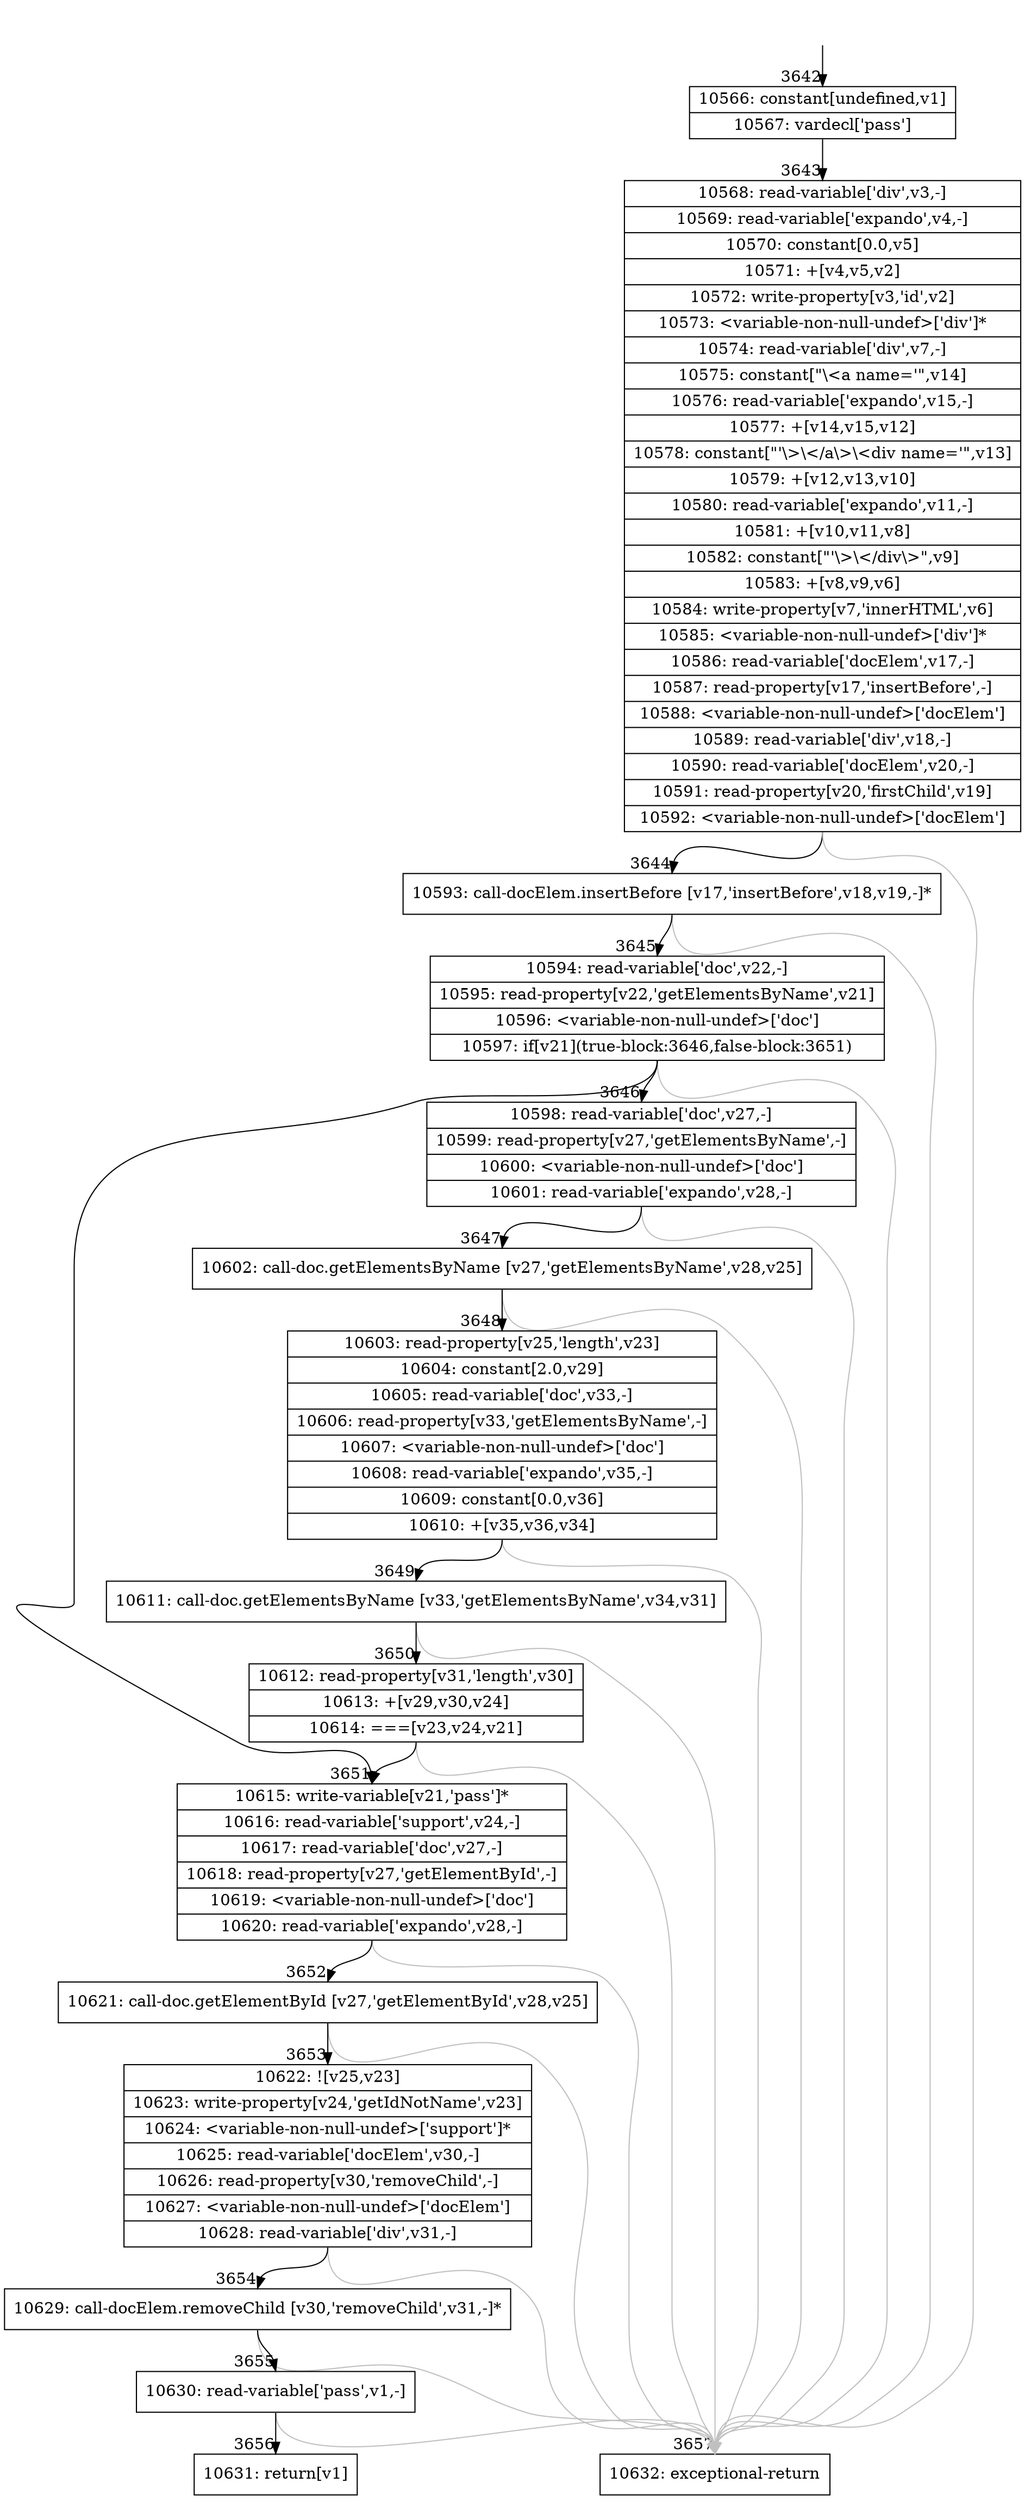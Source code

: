 digraph {
rankdir="TD"
BB_entry237[shape=none,label=""];
BB_entry237 -> BB3642 [tailport=s, headport=n, headlabel="    3642"]
BB3642 [shape=record label="{10566: constant[undefined,v1]|10567: vardecl['pass']}" ] 
BB3642 -> BB3643 [tailport=s, headport=n, headlabel="      3643"]
BB3643 [shape=record label="{10568: read-variable['div',v3,-]|10569: read-variable['expando',v4,-]|10570: constant[0.0,v5]|10571: +[v4,v5,v2]|10572: write-property[v3,'id',v2]|10573: \<variable-non-null-undef\>['div']*|10574: read-variable['div',v7,-]|10575: constant[\"\\\<a name='\",v14]|10576: read-variable['expando',v15,-]|10577: +[v14,v15,v12]|10578: constant[\"'\\\>\\\</a\\\>\\\<div name='\",v13]|10579: +[v12,v13,v10]|10580: read-variable['expando',v11,-]|10581: +[v10,v11,v8]|10582: constant[\"'\\\>\\\</div\\\>\",v9]|10583: +[v8,v9,v6]|10584: write-property[v7,'innerHTML',v6]|10585: \<variable-non-null-undef\>['div']*|10586: read-variable['docElem',v17,-]|10587: read-property[v17,'insertBefore',-]|10588: \<variable-non-null-undef\>['docElem']|10589: read-variable['div',v18,-]|10590: read-variable['docElem',v20,-]|10591: read-property[v20,'firstChild',v19]|10592: \<variable-non-null-undef\>['docElem']}" ] 
BB3643 -> BB3644 [tailport=s, headport=n, headlabel="      3644"]
BB3643 -> BB3657 [tailport=s, headport=n, color=gray, headlabel="      3657"]
BB3644 [shape=record label="{10593: call-docElem.insertBefore [v17,'insertBefore',v18,v19,-]*}" ] 
BB3644 -> BB3645 [tailport=s, headport=n, headlabel="      3645"]
BB3644 -> BB3657 [tailport=s, headport=n, color=gray]
BB3645 [shape=record label="{10594: read-variable['doc',v22,-]|10595: read-property[v22,'getElementsByName',v21]|10596: \<variable-non-null-undef\>['doc']|10597: if[v21](true-block:3646,false-block:3651)}" ] 
BB3645 -> BB3651 [tailport=s, headport=n, headlabel="      3651"]
BB3645 -> BB3646 [tailport=s, headport=n, headlabel="      3646"]
BB3645 -> BB3657 [tailport=s, headport=n, color=gray]
BB3646 [shape=record label="{10598: read-variable['doc',v27,-]|10599: read-property[v27,'getElementsByName',-]|10600: \<variable-non-null-undef\>['doc']|10601: read-variable['expando',v28,-]}" ] 
BB3646 -> BB3647 [tailport=s, headport=n, headlabel="      3647"]
BB3646 -> BB3657 [tailport=s, headport=n, color=gray]
BB3647 [shape=record label="{10602: call-doc.getElementsByName [v27,'getElementsByName',v28,v25]}" ] 
BB3647 -> BB3648 [tailport=s, headport=n, headlabel="      3648"]
BB3647 -> BB3657 [tailport=s, headport=n, color=gray]
BB3648 [shape=record label="{10603: read-property[v25,'length',v23]|10604: constant[2.0,v29]|10605: read-variable['doc',v33,-]|10606: read-property[v33,'getElementsByName',-]|10607: \<variable-non-null-undef\>['doc']|10608: read-variable['expando',v35,-]|10609: constant[0.0,v36]|10610: +[v35,v36,v34]}" ] 
BB3648 -> BB3649 [tailport=s, headport=n, headlabel="      3649"]
BB3648 -> BB3657 [tailport=s, headport=n, color=gray]
BB3649 [shape=record label="{10611: call-doc.getElementsByName [v33,'getElementsByName',v34,v31]}" ] 
BB3649 -> BB3650 [tailport=s, headport=n, headlabel="      3650"]
BB3649 -> BB3657 [tailport=s, headport=n, color=gray]
BB3650 [shape=record label="{10612: read-property[v31,'length',v30]|10613: +[v29,v30,v24]|10614: ===[v23,v24,v21]}" ] 
BB3650 -> BB3651 [tailport=s, headport=n]
BB3650 -> BB3657 [tailport=s, headport=n, color=gray]
BB3651 [shape=record label="{10615: write-variable[v21,'pass']*|10616: read-variable['support',v24,-]|10617: read-variable['doc',v27,-]|10618: read-property[v27,'getElementById',-]|10619: \<variable-non-null-undef\>['doc']|10620: read-variable['expando',v28,-]}" ] 
BB3651 -> BB3652 [tailport=s, headport=n, headlabel="      3652"]
BB3651 -> BB3657 [tailport=s, headport=n, color=gray]
BB3652 [shape=record label="{10621: call-doc.getElementById [v27,'getElementById',v28,v25]}" ] 
BB3652 -> BB3653 [tailport=s, headport=n, headlabel="      3653"]
BB3652 -> BB3657 [tailport=s, headport=n, color=gray]
BB3653 [shape=record label="{10622: ![v25,v23]|10623: write-property[v24,'getIdNotName',v23]|10624: \<variable-non-null-undef\>['support']*|10625: read-variable['docElem',v30,-]|10626: read-property[v30,'removeChild',-]|10627: \<variable-non-null-undef\>['docElem']|10628: read-variable['div',v31,-]}" ] 
BB3653 -> BB3654 [tailport=s, headport=n, headlabel="      3654"]
BB3653 -> BB3657 [tailport=s, headport=n, color=gray]
BB3654 [shape=record label="{10629: call-docElem.removeChild [v30,'removeChild',v31,-]*}" ] 
BB3654 -> BB3655 [tailport=s, headport=n, headlabel="      3655"]
BB3654 -> BB3657 [tailport=s, headport=n, color=gray]
BB3655 [shape=record label="{10630: read-variable['pass',v1,-]}" ] 
BB3655 -> BB3656 [tailport=s, headport=n, headlabel="      3656"]
BB3655 -> BB3657 [tailport=s, headport=n, color=gray]
BB3656 [shape=record label="{10631: return[v1]}" ] 
BB3657 [shape=record label="{10632: exceptional-return}" ] 
}
